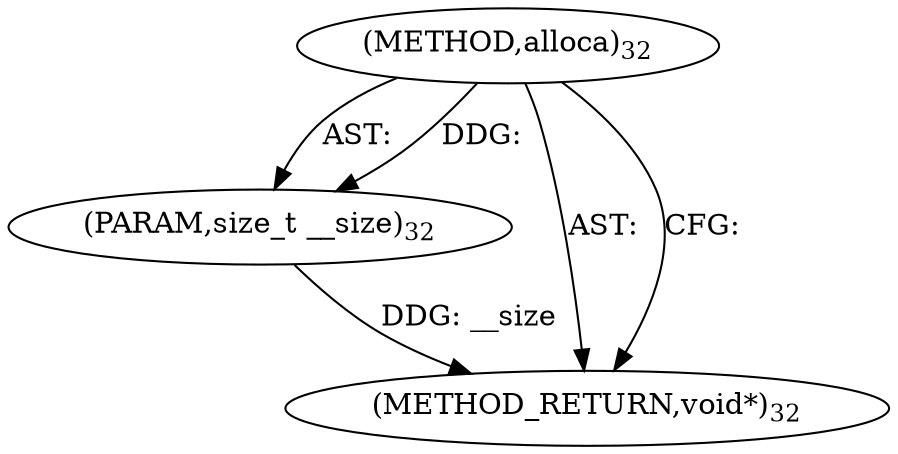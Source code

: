 digraph "alloca" {  
"45476" [label = <(METHOD,alloca)<SUB>32</SUB>> ]
"45477" [label = <(PARAM,size_t __size)<SUB>32</SUB>> ]
"45478" [label = <(METHOD_RETURN,void*)<SUB>32</SUB>> ]
  "45476" -> "45477"  [ label = "AST: "] 
  "45476" -> "45478"  [ label = "AST: "] 
  "45476" -> "45478"  [ label = "CFG: "] 
  "45477" -> "45478"  [ label = "DDG: __size"] 
  "45476" -> "45477"  [ label = "DDG: "] 
}
